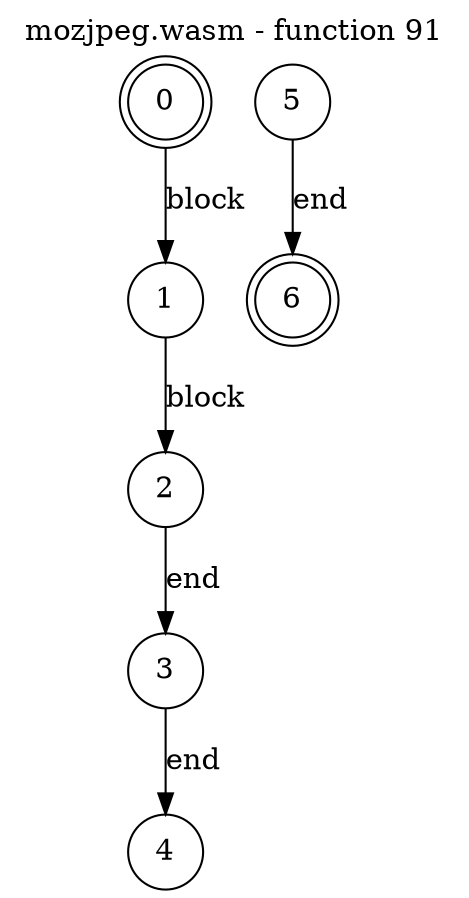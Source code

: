 digraph finite_state_machine {
    label = "mozjpeg.wasm - function 91"
    labelloc =  t
    labelfontsize = 16
    labelfontcolor = black
    labelfontname = "Helvetica"
    node [shape = doublecircle]; 0 6;
    node [shape = circle];
    0 -> 1[label = "block"];
    1 -> 2[label = "block"];
    2 -> 3[label = "end"];
    3 -> 4[label = "end"];
    5 -> 6[label = "end"];
}
